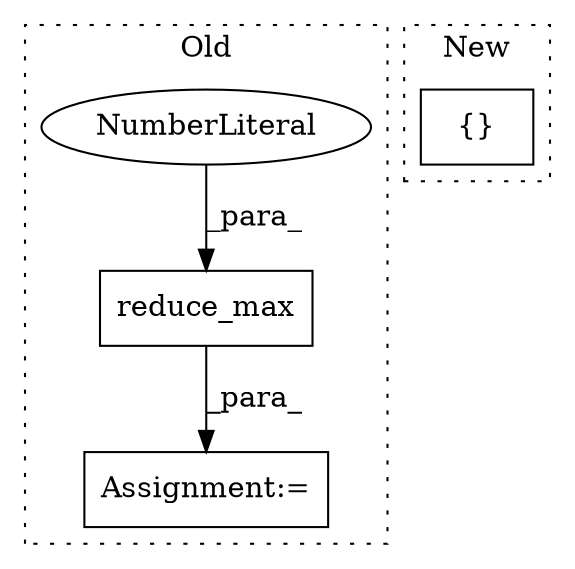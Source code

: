 digraph G {
subgraph cluster0 {
1 [label="reduce_max" a="32" s="1107,1142" l="11,1" shape="box"];
3 [label="Assignment:=" a="7" s="1224" l="1" shape="box"];
4 [label="NumberLiteral" a="34" s="1136" l="1" shape="ellipse"];
label = "Old";
style="dotted";
}
subgraph cluster1 {
2 [label="{}" a="4" s="2748,2804" l="8,2" shape="box"];
label = "New";
style="dotted";
}
1 -> 3 [label="_para_"];
4 -> 1 [label="_para_"];
}
